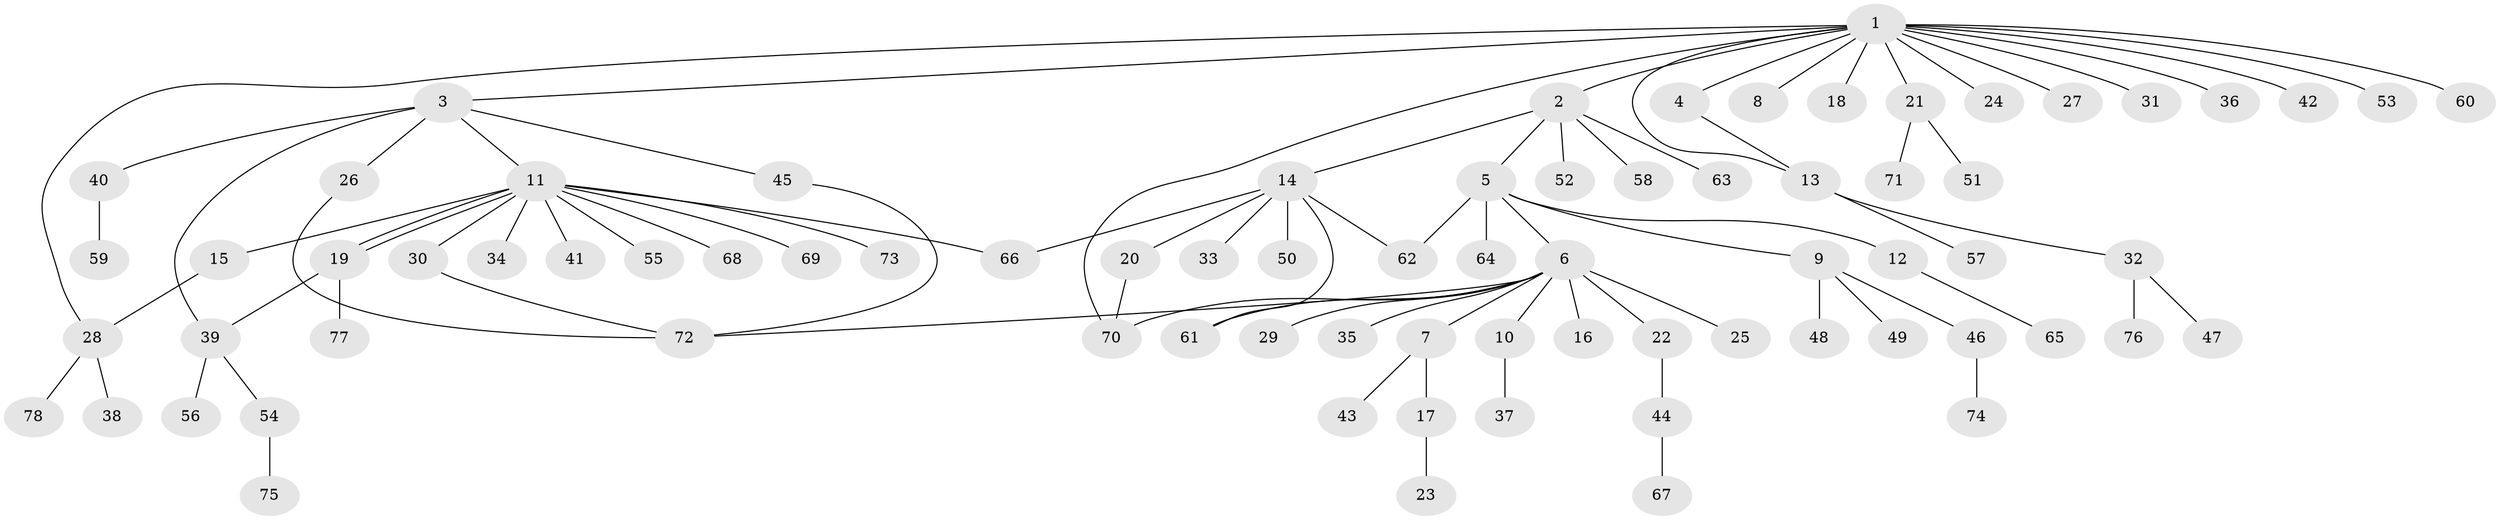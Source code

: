 // Generated by graph-tools (version 1.1) at 2025/25/03/09/25 03:25:57]
// undirected, 78 vertices, 89 edges
graph export_dot {
graph [start="1"]
  node [color=gray90,style=filled];
  1;
  2;
  3;
  4;
  5;
  6;
  7;
  8;
  9;
  10;
  11;
  12;
  13;
  14;
  15;
  16;
  17;
  18;
  19;
  20;
  21;
  22;
  23;
  24;
  25;
  26;
  27;
  28;
  29;
  30;
  31;
  32;
  33;
  34;
  35;
  36;
  37;
  38;
  39;
  40;
  41;
  42;
  43;
  44;
  45;
  46;
  47;
  48;
  49;
  50;
  51;
  52;
  53;
  54;
  55;
  56;
  57;
  58;
  59;
  60;
  61;
  62;
  63;
  64;
  65;
  66;
  67;
  68;
  69;
  70;
  71;
  72;
  73;
  74;
  75;
  76;
  77;
  78;
  1 -- 2;
  1 -- 3;
  1 -- 4;
  1 -- 8;
  1 -- 13;
  1 -- 18;
  1 -- 21;
  1 -- 24;
  1 -- 27;
  1 -- 28;
  1 -- 31;
  1 -- 36;
  1 -- 42;
  1 -- 53;
  1 -- 60;
  1 -- 70;
  2 -- 5;
  2 -- 14;
  2 -- 52;
  2 -- 58;
  2 -- 63;
  3 -- 11;
  3 -- 26;
  3 -- 39;
  3 -- 40;
  3 -- 45;
  4 -- 13;
  5 -- 6;
  5 -- 9;
  5 -- 12;
  5 -- 62;
  5 -- 64;
  6 -- 7;
  6 -- 10;
  6 -- 16;
  6 -- 22;
  6 -- 25;
  6 -- 29;
  6 -- 35;
  6 -- 61;
  6 -- 70;
  6 -- 72;
  7 -- 17;
  7 -- 43;
  9 -- 46;
  9 -- 48;
  9 -- 49;
  10 -- 37;
  11 -- 15;
  11 -- 19;
  11 -- 19;
  11 -- 30;
  11 -- 34;
  11 -- 41;
  11 -- 55;
  11 -- 66;
  11 -- 68;
  11 -- 69;
  11 -- 73;
  12 -- 65;
  13 -- 32;
  13 -- 57;
  14 -- 20;
  14 -- 33;
  14 -- 50;
  14 -- 61;
  14 -- 62;
  14 -- 66;
  15 -- 28;
  17 -- 23;
  19 -- 39;
  19 -- 77;
  20 -- 70;
  21 -- 51;
  21 -- 71;
  22 -- 44;
  26 -- 72;
  28 -- 38;
  28 -- 78;
  30 -- 72;
  32 -- 47;
  32 -- 76;
  39 -- 54;
  39 -- 56;
  40 -- 59;
  44 -- 67;
  45 -- 72;
  46 -- 74;
  54 -- 75;
}
